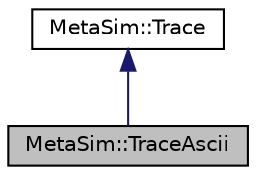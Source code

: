 digraph "MetaSim::TraceAscii"
{
  edge [fontname="Helvetica",fontsize="10",labelfontname="Helvetica",labelfontsize="10"];
  node [fontname="Helvetica",fontsize="10",shape=record];
  Node1 [label="MetaSim::TraceAscii",height=0.2,width=0.4,color="black", fillcolor="grey75", style="filled", fontcolor="black"];
  Node2 -> Node1 [dir="back",color="midnightblue",fontsize="10",style="solid",fontname="Helvetica"];
  Node2 [label="MetaSim::Trace",height=0.2,width=0.4,color="black", fillcolor="white", style="filled",URL="$d0/dda/classMetaSim_1_1Trace.html"];
}
